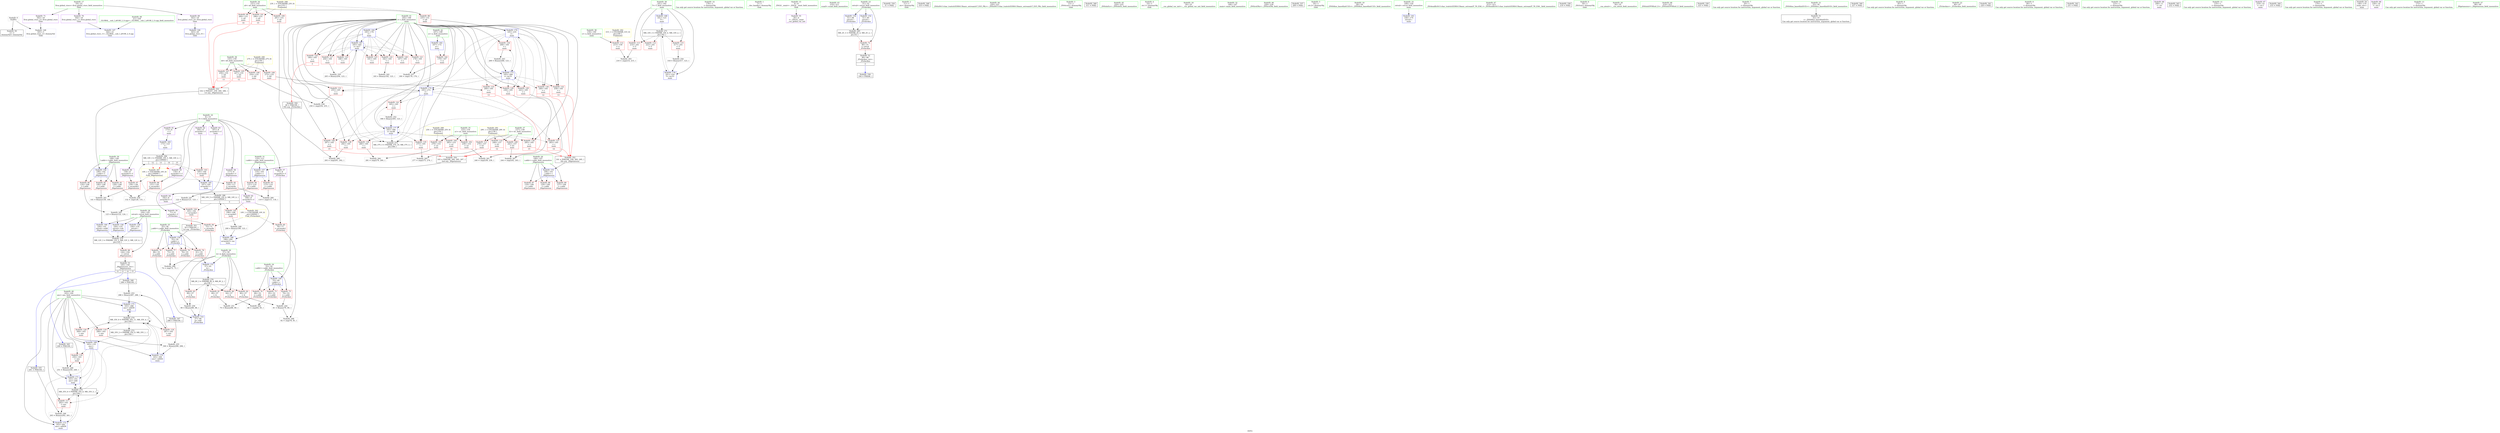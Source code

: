 digraph "SVFG" {
	label="SVFG";

	Node0x5579815101e0 [shape=record,color=grey,label="{NodeID: 0\nNullPtr}"];
	Node0x5579815101e0 -> Node0x55798151b120[style=solid];
	Node0x5579815101e0 -> Node0x557981521210[style=solid];
	Node0x55798154c750 [shape=record,color=black,label="{NodeID: 346\n286 = PHI(100, )\n}"];
	Node0x55798154c750 -> Node0x5579815283d0[style=solid];
	Node0x5579815292d0 [shape=record,color=grey,label="{NodeID: 263\n216 = cmp(214, 215, )\n}"];
	Node0x55798151a7e0 [shape=record,color=red,label="{NodeID: 97\n139\<--138\n\<--arrayidx5\n_Z6getansxxx\n}"];
	Node0x55798151a7e0 -> Node0x5579815271d0[style=solid];
	Node0x557981510410 [shape=record,color=green,label="{NodeID: 14\n176\<--1\n\<--dummyObj\nCan only get source location for instruction, argument, global var or function.}"];
	Node0x55798151a320 [shape=record,color=red,label="{NodeID: 111\n276\<--157\n\<--b1\nmain\n}"];
	Node0x55798151a320 -> Node0x5579815295d0[style=solid];
	Node0x557981518e50 [shape=record,color=green,label="{NodeID: 28\n104\<--105\nretval\<--retval_field_insensitive\n_Z6getansxxx\n}"];
	Node0x557981518e50 -> Node0x55798151cf50[style=solid];
	Node0x557981518e50 -> Node0x557981521a60[style=solid];
	Node0x557981518e50 -> Node0x557981521b30[style=solid];
	Node0x557981518e50 -> Node0x557981521c00[style=solid];
	Node0x55798153ad60 [shape=record,color=yellow,style=double,label="{NodeID: 291\n29V_1 = ENCHI(MR_29V_0)\npts\{158 \}\nFun[main]}"];
	Node0x55798153ad60 -> Node0x55798151a180[style=dashed];
	Node0x55798153ad60 -> Node0x55798151a250[style=dashed];
	Node0x55798153ad60 -> Node0x55798151a320[style=dashed];
	Node0x55798151ff30 [shape=record,color=red,label="{NodeID: 125\n191\<--165\n\<--i\nmain\n}"];
	Node0x557981519930 [shape=record,color=green,label="{NodeID: 42\n167\<--168\nn\<--n_field_insensitive\nmain\n}"];
	Node0x557981519930 -> Node0x557981520d00[style=solid];
	Node0x557981519930 -> Node0x557981521da0[style=solid];
	Node0x557981520a90 [shape=record,color=red,label="{NodeID: 139\n295\<--165\n\<--i\nmain\n|{<s0>15}}"];
	Node0x557981520a90:s0 -> Node0x55798154ce50[style=solid,color=red];
	Node0x55798151b660 [shape=record,color=purple,label="{NodeID: 56\n71\<--8\narrayidx\<--f\n_Z5checkxx\n}"];
	Node0x55798151b660 -> Node0x55798151cdb0[style=solid];
	Node0x557981521650 [shape=record,color=blue,label="{NodeID: 153\n57\<--90\nk\<--add\n_Z5checkxx\n}"];
	Node0x557981521650 -> Node0x557981536090[style=dashed];
	Node0x55798151c1f0 [shape=record,color=purple,label="{NodeID: 70\n344\<--19\nllvm.global_ctors_1\<--llvm.global_ctors\nGlob }"];
	Node0x55798151c1f0 -> Node0x557981521110[style=solid];
	Node0x557981527f50 [shape=record,color=grey,label="{NodeID: 250\n205 = Binary(204, 123, )\n}"];
	Node0x557981527f50 -> Node0x5579815221b0[style=solid];
	Node0x5579815221b0 [shape=record,color=blue,label="{NodeID: 167\n165\<--205\ni\<--inc7\nmain\n}"];
	Node0x5579815221b0 -> Node0x55798151fbf0[style=dashed];
	Node0x5579815221b0 -> Node0x55798151fcc0[style=dashed];
	Node0x5579815221b0 -> Node0x55798151fd90[style=dashed];
	Node0x5579815221b0 -> Node0x55798151fe60[style=dashed];
	Node0x5579815221b0 -> Node0x55798151ff30[style=dashed];
	Node0x5579815221b0 -> Node0x557981520000[style=dashed];
	Node0x5579815221b0 -> Node0x5579815200d0[style=dashed];
	Node0x5579815221b0 -> Node0x5579815221b0[style=dashed];
	Node0x5579815221b0 -> Node0x557981535190[style=dashed];
	Node0x55798151cdb0 [shape=record,color=red,label="{NodeID: 84\n72\<--71\n\<--arrayidx\n_Z5checkxx\n}"];
	Node0x55798151cdb0 -> Node0x55798151ec20[style=solid];
	Node0x557981510140 [shape=record,color=green,label="{NodeID: 1\n7\<--1\n__dso_handle\<--dummyObj\nGlob }"];
	Node0x55798154c890 [shape=record,color=black,label="{NodeID: 347\n298 = PHI(100, )\n}"];
	Node0x55798154c890 -> Node0x5579815286d0[style=solid];
	Node0x557981529450 [shape=record,color=grey,label="{NodeID: 264\n281 = cmp(279, 280, )\n}"];
	Node0x55798151a8b0 [shape=record,color=red,label="{NodeID: 98\n235\<--151\n\<--a0\nmain\n}"];
	Node0x55798151a8b0 -> Node0x557981522420[style=solid];
	Node0x55798150f2c0 [shape=record,color=green,label="{NodeID: 15\n4\<--6\n_ZStL8__ioinit\<--_ZStL8__ioinit_field_insensitive\nGlob }"];
	Node0x55798150f2c0 -> Node0x55798151b590[style=solid];
	Node0x55798151a3f0 [shape=record,color=red,label="{NodeID: 112\n215\<--159\n\<--o\nmain\n}"];
	Node0x55798151a3f0 -> Node0x5579815292d0[style=solid];
	Node0x557981518ee0 [shape=record,color=green,label="{NodeID: 29\n106\<--107\ni.addr\<--i.addr_field_insensitive\n_Z6getansxxx\n}"];
	Node0x557981518ee0 -> Node0x55798151d020[style=solid];
	Node0x557981518ee0 -> Node0x55798151d0f0[style=solid];
	Node0x557981518ee0 -> Node0x55798151d1c0[style=solid];
	Node0x557981518ee0 -> Node0x5579815217f0[style=solid];
	Node0x55798153ae40 [shape=record,color=yellow,style=double,label="{NodeID: 292\n31V_1 = ENCHI(MR_31V_0)\npts\{160 \}\nFun[main]}"];
	Node0x55798153ae40 -> Node0x55798151a3f0[style=dashed];
	Node0x557981520000 [shape=record,color=red,label="{NodeID: 126\n197\<--165\n\<--i\nmain\n}"];
	Node0x557981519a00 [shape=record,color=green,label="{NodeID: 43\n210\<--211\nscanf\<--scanf_field_insensitive\n}"];
	Node0x557981520b60 [shape=record,color=red,label="{NodeID: 140\n297\<--165\n\<--i\nmain\n|{<s0>15}}"];
	Node0x557981520b60:s0 -> Node0x55798154d400[style=solid,color=red];
	Node0x55798151b730 [shape=record,color=purple,label="{NodeID: 57\n77\<--8\narrayidx2\<--f\n_Z5checkxx\n}"];
	Node0x55798151b730 -> Node0x55798151ce80[style=solid];
	Node0x557981521720 [shape=record,color=blue,label="{NodeID: 154\n51\<--94\nretval\<--\n_Z5checkxx\n}"];
	Node0x557981521720 -> Node0x557981538d90[style=dashed];
	Node0x55798151c2f0 [shape=record,color=purple,label="{NodeID: 71\n345\<--19\nllvm.global_ctors_2\<--llvm.global_ctors\nGlob }"];
	Node0x55798151c2f0 -> Node0x557981521210[style=solid];
	Node0x557981236480 [shape=record,color=black,label="{NodeID: 334\n31 = PHI()\n}"];
	Node0x5579815280d0 [shape=record,color=grey,label="{NodeID: 251\n70 = Binary(68, 69, )\n}"];
	Node0x557981522280 [shape=record,color=blue,label="{NodeID: 168\n161\<--123\nT\<--\nmain\n}"];
	Node0x557981522280 -> Node0x557981534790[style=dashed];
	Node0x55798151ce80 [shape=record,color=red,label="{NodeID: 85\n78\<--77\n\<--arrayidx2\n_Z5checkxx\n}"];
	Node0x55798151ce80 -> Node0x55798151eaa0[style=solid];
	Node0x55798150eac0 [shape=record,color=green,label="{NodeID: 2\n11\<--1\n.str\<--dummyObj\nGlob }"];
	Node0x55798154c9d0 [shape=record,color=black,label="{NodeID: 348\n310 = PHI()\n}"];
	Node0x5579815295d0 [shape=record,color=grey,label="{NodeID: 265\n277 = cmp(275, 276, )\n}"];
	Node0x55798151a980 [shape=record,color=red,label="{NodeID: 99\n284\<--151\n\<--a0\nmain\n|{<s0>14}}"];
	Node0x55798151a980:s0 -> Node0x55798154d200[style=solid,color=red];
	Node0x55798150f390 [shape=record,color=green,label="{NodeID: 16\n8\<--10\nf\<--f_field_insensitive\nGlob }"];
	Node0x55798150f390 -> Node0x55798151b660[style=solid];
	Node0x55798150f390 -> Node0x55798151b730[style=solid];
	Node0x55798150f390 -> Node0x55798151b800[style=solid];
	Node0x55798150f390 -> Node0x55798151b8d0[style=solid];
	Node0x55798150f390 -> Node0x55798151b9a0[style=solid];
	Node0x55798150f390 -> Node0x55798151ba70[style=solid];
	Node0x55798150f390 -> Node0x55798151bb40[style=solid];
	Node0x55798150f390 -> Node0x55798151bc10[style=solid];
	Node0x55798150f390 -> Node0x55798151bce0[style=solid];
	Node0x55798150f390 -> Node0x55798151bdb0[style=solid];
	Node0x557981536f90 [shape=record,color=black,label="{NodeID: 279\nMR_12V_3 = PHI(MR_12V_5, MR_12V_2, MR_12V_4, )\npts\{105 \}\n}"];
	Node0x557981536f90 -> Node0x55798151cf50[style=dashed];
	Node0x55798151a4c0 [shape=record,color=red,label="{NodeID: 113\n214\<--161\n\<--T\nmain\n}"];
	Node0x55798151a4c0 -> Node0x5579815292d0[style=solid];
	Node0x557981518f70 [shape=record,color=green,label="{NodeID: 30\n108\<--109\nl.addr\<--l.addr_field_insensitive\n_Z6getansxxx\n}"];
	Node0x557981518f70 -> Node0x55798151d290[style=solid];
	Node0x557981518f70 -> Node0x55798151d360[style=solid];
	Node0x557981518f70 -> Node0x55798151d430[style=solid];
	Node0x557981518f70 -> Node0x5579815218c0[style=solid];
	Node0x5579815200d0 [shape=record,color=red,label="{NodeID: 127\n204\<--165\n\<--i\nmain\n}"];
	Node0x5579815200d0 -> Node0x557981527f50[style=solid];
	Node0x557981519b00 [shape=record,color=green,label="{NodeID: 44\n220\<--221\n_ZStlsISt11char_traitsIcEERSt13basic_ostreamIcT_ES5_PKc\<--_ZStlsISt11char_traitsIcEERSt13basic_ostreamIcT_ES5_PKc_field_insensitive\n}"];
	Node0x55798153bbc0 [shape=record,color=yellow,style=double,label="{NodeID: 307\n10V_1 = ENCHI(MR_10V_0)\npts\{100000 \}\nFun[_Z6getansxxx]}"];
	Node0x55798153bbc0 -> Node0x55798151d6a0[style=dashed];
	Node0x55798153bbc0 -> Node0x55798151a710[style=dashed];
	Node0x55798153bbc0 -> Node0x55798151a7e0[style=dashed];
	Node0x557981520c30 [shape=record,color=red,label="{NodeID: 141\n305\<--165\n\<--i\nmain\n}"];
	Node0x557981520c30 -> Node0x557981528250[style=solid];
	Node0x55798151b800 [shape=record,color=purple,label="{NodeID: 58\n117\<--8\narrayidx\<--f\n_Z6getansxxx\n}"];
	Node0x55798151b800 -> Node0x55798151d6a0[style=solid];
	Node0x5579815217f0 [shape=record,color=blue,label="{NodeID: 155\n106\<--101\ni.addr\<--i\n_Z6getansxxx\n}"];
	Node0x5579815217f0 -> Node0x55798151d020[style=dashed];
	Node0x5579815217f0 -> Node0x55798151d0f0[style=dashed];
	Node0x5579815217f0 -> Node0x55798151d1c0[style=dashed];
	Node0x55798151c3f0 [shape=record,color=red,label="{NodeID: 72\n96\<--51\n\<--retval\n_Z5checkxx\n}"];
	Node0x55798151c3f0 -> Node0x55798151b320[style=solid];
	Node0x55798154bab0 [shape=record,color=black,label="{NodeID: 335\n261 = PHI(100, )\n}"];
	Node0x55798154bab0 -> Node0x557981527950[style=solid];
	Node0x557981528250 [shape=record,color=grey,label="{NodeID: 252\n306 = Binary(305, 123, )\n}"];
	Node0x557981528250 -> Node0x5579815229d0[style=solid];
	Node0x557981522350 [shape=record,color=blue,label="{NodeID: 169\n163\<--135\nans\<--\nmain\n}"];
	Node0x557981522350 -> Node0x55798151f820[style=dashed];
	Node0x557981522350 -> Node0x55798151f8b0[style=dashed];
	Node0x557981522350 -> Node0x5579815224f0[style=dashed];
	Node0x557981522350 -> Node0x5579815225c0[style=dashed];
	Node0x557981522350 -> Node0x557981534290[style=dashed];
	Node0x557981522350 -> Node0x557981535690[style=dashed];
	Node0x55798151cf50 [shape=record,color=red,label="{NodeID: 86\n144\<--104\n\<--retval\n_Z6getansxxx\n}"];
	Node0x55798151cf50 -> Node0x55798151b3f0[style=solid];
	Node0x55798150ec40 [shape=record,color=green,label="{NodeID: 3\n13\<--1\n_ZSt4cout\<--dummyObj\nGlob }"];
	Node0x55798154caa0 [shape=record,color=black,label="{NodeID: 349\n311 = PHI()\n}"];
	Node0x55798151e7a0 [shape=record,color=grey,label="{NodeID: 266\n293 = cmp(291, 292, )\n}"];
	Node0x55798151aa50 [shape=record,color=red,label="{NodeID: 100\n291\<--151\n\<--a0\nmain\n}"];
	Node0x55798151aa50 -> Node0x55798151e7a0[style=solid];
	Node0x55798150f460 [shape=record,color=green,label="{NodeID: 17\n19\<--23\nllvm.global_ctors\<--llvm.global_ctors_field_insensitive\nGlob }"];
	Node0x55798150f460 -> Node0x55798151c0f0[style=solid];
	Node0x55798150f460 -> Node0x55798151c1f0[style=solid];
	Node0x55798150f460 -> Node0x55798151c2f0[style=solid];
	Node0x55798151a590 [shape=record,color=red,label="{NodeID: 114\n222\<--161\n\<--T\nmain\n}"];
	Node0x557981519040 [shape=record,color=green,label="{NodeID: 31\n110\<--111\nr.addr\<--r.addr_field_insensitive\n_Z6getansxxx\n}"];
	Node0x557981519040 -> Node0x55798151d500[style=solid];
	Node0x557981519040 -> Node0x55798151d5d0[style=solid];
	Node0x557981519040 -> Node0x557981521990[style=solid];
	Node0x5579815201a0 [shape=record,color=red,label="{NodeID: 128\n238\<--165\n\<--i\nmain\n}"];
	Node0x5579815201a0 -> Node0x557981528fd0[style=solid];
	Node0x557981519c00 [shape=record,color=green,label="{NodeID: 45\n224\<--225\n_ZNSolsEx\<--_ZNSolsEx_field_insensitive\n}"];
	Node0x557981520d00 [shape=record,color=red,label="{NodeID: 142\n179\<--167\n\<--n\nmain\n}"];
	Node0x557981520d00 -> Node0x5579815289d0[style=solid];
	Node0x55798151b8d0 [shape=record,color=purple,label="{NodeID: 59\n130\<--8\narrayidx1\<--f\n_Z6getansxxx\n}"];
	Node0x55798151b8d0 -> Node0x55798151a710[style=solid];
	Node0x5579815218c0 [shape=record,color=blue,label="{NodeID: 156\n108\<--102\nl.addr\<--l\n_Z6getansxxx\n}"];
	Node0x5579815218c0 -> Node0x55798151d290[style=dashed];
	Node0x5579815218c0 -> Node0x55798151d360[style=dashed];
	Node0x5579815218c0 -> Node0x55798151d430[style=dashed];
	Node0x55798151c4c0 [shape=record,color=red,label="{NodeID: 73\n65\<--53\n\<--i.addr\n_Z5checkxx\n}"];
	Node0x55798151c4c0 -> Node0x557981529150[style=solid];
	Node0x55798154bca0 [shape=record,color=black,label="{NodeID: 336\n194 = PHI(48, )\n}"];
	Node0x5579815283d0 [shape=record,color=grey,label="{NodeID: 253\n288 = Binary(287, 286, )\n}"];
	Node0x5579815283d0 -> Node0x557981522830[style=solid];
	Node0x557981522420 [shape=record,color=blue,label="{NodeID: 170\n165\<--235\ni\<--\nmain\n}"];
	Node0x557981522420 -> Node0x5579815201a0[style=dashed];
	Node0x557981522420 -> Node0x557981520270[style=dashed];
	Node0x557981522420 -> Node0x557981520340[style=dashed];
	Node0x557981522420 -> Node0x557981520410[style=dashed];
	Node0x557981522420 -> Node0x5579815204e0[style=dashed];
	Node0x557981522420 -> Node0x5579815205b0[style=dashed];
	Node0x557981522420 -> Node0x557981520680[style=dashed];
	Node0x557981522420 -> Node0x557981522690[style=dashed];
	Node0x557981522420 -> Node0x557981522760[style=dashed];
	Node0x55798151d020 [shape=record,color=red,label="{NodeID: 87\n116\<--106\n\<--i.addr\n_Z6getansxxx\n}"];
	Node0x5579814fdd80 [shape=record,color=green,label="{NodeID: 4\n14\<--1\n.str.1\<--dummyObj\nGlob }"];
	Node0x55798154cb70 [shape=record,color=black,label="{NodeID: 350\n49 = PHI(190, )\n0th arg _Z5checkxx }"];
	Node0x55798154cb70 -> Node0x557981521310[style=solid];
	Node0x55798151e920 [shape=record,color=grey,label="{NodeID: 267\n244 = cmp(242, 243, )\n}"];
	Node0x55798151ab20 [shape=record,color=red,label="{NodeID: 101\n296\<--151\n\<--a0\nmain\n|{<s0>15}}"];
	Node0x55798151ab20:s0 -> Node0x55798154d200[style=solid,color=red];
	Node0x55798150f530 [shape=record,color=green,label="{NodeID: 18\n24\<--25\n__cxx_global_var_init\<--__cxx_global_var_init_field_insensitive\n}"];
	Node0x55798151f790 [shape=record,color=red,label="{NodeID: 115\n317\<--161\n\<--T\nmain\n}"];
	Node0x55798151f790 -> Node0x557981528550[style=solid];
	Node0x557981519110 [shape=record,color=green,label="{NodeID: 32\n146\<--147\nmain\<--main_field_insensitive\n}"];
	Node0x557981520270 [shape=record,color=red,label="{NodeID: 129\n243\<--165\n\<--i\nmain\n}"];
	Node0x557981520270 -> Node0x55798151e920[style=solid];
	Node0x557981519d00 [shape=record,color=green,label="{NodeID: 46\n229\<--230\n_ZNSirsERx\<--_ZNSirsERx_field_insensitive\n}"];
	Node0x557981520dd0 [shape=record,color=red,label="{NodeID: 143\n185\<--184\n\<--arrayidx\nmain\n}"];
	Node0x557981520dd0 -> Node0x557981522010[style=solid];
	Node0x55798151b9a0 [shape=record,color=purple,label="{NodeID: 60\n138\<--8\narrayidx5\<--f\n_Z6getansxxx\n}"];
	Node0x55798151b9a0 -> Node0x55798151a7e0[style=solid];
	Node0x557981521990 [shape=record,color=blue,label="{NodeID: 157\n110\<--103\nr.addr\<--r\n_Z6getansxxx\n}"];
	Node0x557981521990 -> Node0x55798151d500[style=dashed];
	Node0x557981521990 -> Node0x55798151d5d0[style=dashed];
	Node0x55798151c590 [shape=record,color=red,label="{NodeID: 74\n68\<--53\n\<--i.addr\n_Z5checkxx\n}"];
	Node0x55798151c590 -> Node0x5579815280d0[style=solid];
	Node0x55798154bd70 [shape=record,color=black,label="{NodeID: 337\n209 = PHI()\n}"];
	Node0x557981528550 [shape=record,color=grey,label="{NodeID: 254\n318 = Binary(317, 123, )\n}"];
	Node0x557981528550 -> Node0x557981522aa0[style=solid];
	Node0x5579815224f0 [shape=record,color=blue,label="{NodeID: 171\n163\<--251\nans\<--add\nmain\n}"];
	Node0x5579815224f0 -> Node0x557981534290[style=dashed];
	Node0x55798151d0f0 [shape=record,color=red,label="{NodeID: 88\n129\<--106\n\<--i.addr\n_Z6getansxxx\n}"];
	Node0x5579814fde10 [shape=record,color=green,label="{NodeID: 5\n16\<--1\n.str.2\<--dummyObj\nGlob }"];
	Node0x55798154cd10 [shape=record,color=black,label="{NodeID: 351\n50 = PHI(193, )\n1st arg _Z5checkxx }"];
	Node0x55798154cd10 -> Node0x5579815213e0[style=solid];
	Node0x55798151eaa0 [shape=record,color=grey,label="{NodeID: 268\n82 = cmp(78, 81, )\n}"];
	Node0x55798151abf0 [shape=record,color=red,label="{NodeID: 102\n239\<--153\n\<--a1\nmain\n}"];
	Node0x55798151abf0 -> Node0x557981528fd0[style=solid];
	Node0x55798150f600 [shape=record,color=green,label="{NodeID: 19\n28\<--29\n_ZNSt8ios_base4InitC1Ev\<--_ZNSt8ios_base4InitC1Ev_field_insensitive\n}"];
	Node0x55798151f820 [shape=record,color=red,label="{NodeID: 116\n250\<--163\n\<--ans\nmain\n}"];
	Node0x55798151f820 -> Node0x557981527dd0[style=solid];
	Node0x5579815191e0 [shape=record,color=green,label="{NodeID: 33\n149\<--150\nretval\<--retval_field_insensitive\nmain\n}"];
	Node0x5579815191e0 -> Node0x557981521cd0[style=solid];
	Node0x557981520340 [shape=record,color=red,label="{NodeID: 130\n246\<--165\n\<--i\nmain\n|{<s0>12}}"];
	Node0x557981520340:s0 -> Node0x55798154ce50[style=solid,color=red];
	Node0x557981519e00 [shape=record,color=green,label="{NodeID: 47\n312\<--313\n_ZSt4endlIcSt11char_traitsIcEERSt13basic_ostreamIT_T0_ES6_\<--_ZSt4endlIcSt11char_traitsIcEERSt13basic_ostreamIT_T0_ES6__field_insensitive\n}"];
	Node0x557981520ea0 [shape=record,color=red,label="{NodeID: 144\n193\<--192\n\<--arrayidx3\nmain\n|{<s0>3}}"];
	Node0x557981520ea0:s0 -> Node0x55798154cd10[style=solid,color=red];
	Node0x55798151ba70 [shape=record,color=purple,label="{NodeID: 61\n173\<--8\n\<--f\nmain\n}"];
	Node0x55798151ba70 -> Node0x557981521e70[style=solid];
	Node0x5579815271d0 [shape=record,color=grey,label="{NodeID: 241\n141 = Binary(139, 140, )\n}"];
	Node0x5579815271d0 -> Node0x557981521c00[style=solid];
	Node0x557981521a60 [shape=record,color=blue,label="{NodeID: 158\n104\<--125\nretval\<--sub\n_Z6getansxxx\n}"];
	Node0x557981521a60 -> Node0x557981536f90[style=dashed];
	Node0x55798151c660 [shape=record,color=red,label="{NodeID: 75\n79\<--53\n\<--i.addr\n_Z5checkxx\n}"];
	Node0x55798151c660 -> Node0x557981527650[style=solid];
	Node0x55798154be40 [shape=record,color=black,label="{NodeID: 338\n219 = PHI()\n}"];
	Node0x5579815286d0 [shape=record,color=grey,label="{NodeID: 255\n300 = Binary(299, 298, )\n}"];
	Node0x5579815286d0 -> Node0x557981522900[style=solid];
	Node0x5579815225c0 [shape=record,color=blue,label="{NodeID: 172\n163\<--263\nans\<--add28\nmain\n}"];
	Node0x5579815225c0 -> Node0x557981534290[style=dashed];
	Node0x55798151d1c0 [shape=record,color=red,label="{NodeID: 89\n137\<--106\n\<--i.addr\n_Z6getansxxx\n}"];
	Node0x5579814fa950 [shape=record,color=green,label="{NodeID: 6\n18\<--1\n_ZSt3cin\<--dummyObj\nGlob }"];
	Node0x55798154ce50 [shape=record,color=black,label="{NodeID: 352\n101 = PHI(246, 258, 283, 295, )\n0th arg _Z6getansxxx }"];
	Node0x55798154ce50 -> Node0x5579815217f0[style=solid];
	Node0x55798151ec20 [shape=record,color=grey,label="{NodeID: 269\n74 = cmp(72, 73, )\n}"];
	Node0x55798151acc0 [shape=record,color=red,label="{NodeID: 103\n279\<--153\n\<--a1\nmain\n}"];
	Node0x55798151acc0 -> Node0x557981529450[style=solid];
	Node0x55798150f6d0 [shape=record,color=green,label="{NodeID: 20\n34\<--35\n__cxa_atexit\<--__cxa_atexit_field_insensitive\n}"];
	Node0x55798151f8b0 [shape=record,color=red,label="{NodeID: 117\n262\<--163\n\<--ans\nmain\n}"];
	Node0x55798151f8b0 -> Node0x557981527950[style=solid];
	Node0x5579815192b0 [shape=record,color=green,label="{NodeID: 34\n151\<--152\na0\<--a0_field_insensitive\nmain\n}"];
	Node0x5579815192b0 -> Node0x55798151a8b0[style=solid];
	Node0x5579815192b0 -> Node0x55798151a980[style=solid];
	Node0x5579815192b0 -> Node0x55798151aa50[style=solid];
	Node0x5579815192b0 -> Node0x55798151ab20[style=solid];
	Node0x557981520410 [shape=record,color=red,label="{NodeID: 131\n255\<--165\n\<--i\nmain\n}"];
	Node0x557981520410 -> Node0x557981528cd0[style=solid];
	Node0x55798151af20 [shape=record,color=green,label="{NodeID: 48\n314\<--315\n_ZNSolsEPFRSoS_E\<--_ZNSolsEPFRSoS_E_field_insensitive\n}"];
	Node0x557981520f70 [shape=record,color=red,label="{NodeID: 145\n199\<--198\n\<--arrayidx5\nmain\n}"];
	Node0x557981520f70 -> Node0x557981527c50[style=solid];
	Node0x55798151bb40 [shape=record,color=purple,label="{NodeID: 62\n184\<--8\narrayidx\<--f\nmain\n}"];
	Node0x55798151bb40 -> Node0x557981520dd0[style=solid];
	Node0x557981527350 [shape=record,color=grey,label="{NodeID: 242\n183 = Binary(182, 123, )\n}"];
	Node0x557981521b30 [shape=record,color=blue,label="{NodeID: 159\n104\<--135\nretval\<--\n_Z6getansxxx\n}"];
	Node0x557981521b30 -> Node0x557981536f90[style=dashed];
	Node0x55798151c730 [shape=record,color=red,label="{NodeID: 76\n61\<--55\n\<--j.addr\n_Z5checkxx\n}"];
	Node0x55798151c730 -> Node0x5579815214b0[style=solid];
	Node0x55798154bf10 [shape=record,color=black,label="{NodeID: 339\n223 = PHI()\n}"];
	Node0x557981528850 [shape=record,color=grey,label="{NodeID: 256\n90 = Binary(89, 88, )\n}"];
	Node0x557981528850 -> Node0x557981521650[style=solid];
	Node0x557981522690 [shape=record,color=blue,label="{NodeID: 173\n165\<--269\ni\<--inc31\nmain\n}"];
	Node0x557981522690 -> Node0x5579815201a0[style=dashed];
	Node0x557981522690 -> Node0x557981520270[style=dashed];
	Node0x557981522690 -> Node0x557981520340[style=dashed];
	Node0x557981522690 -> Node0x557981520410[style=dashed];
	Node0x557981522690 -> Node0x5579815204e0[style=dashed];
	Node0x557981522690 -> Node0x5579815205b0[style=dashed];
	Node0x557981522690 -> Node0x557981520680[style=dashed];
	Node0x557981522690 -> Node0x557981522690[style=dashed];
	Node0x557981522690 -> Node0x557981522760[style=dashed];
	Node0x55798151d290 [shape=record,color=red,label="{NodeID: 90\n124\<--108\n\<--l.addr\n_Z6getansxxx\n}"];
	Node0x55798151d290 -> Node0x5579815277d0[style=solid];
	Node0x5579814fa9e0 [shape=record,color=green,label="{NodeID: 7\n20\<--1\n\<--dummyObj\nCan only get source location for instruction, argument, global var or function.}"];
	Node0x55798154d200 [shape=record,color=black,label="{NodeID: 353\n102 = PHI(247, 259, 284, 296, )\n1st arg _Z6getansxxx }"];
	Node0x55798154d200 -> Node0x5579815218c0[style=solid];
	Node0x557981534290 [shape=record,color=black,label="{NodeID: 270\nMR_35V_6 = PHI(MR_35V_8, MR_35V_5, )\npts\{164 \}\n}"];
	Node0x557981534290 -> Node0x55798151f820[style=dashed];
	Node0x557981534290 -> Node0x55798151f8b0[style=dashed];
	Node0x557981534290 -> Node0x5579815224f0[style=dashed];
	Node0x557981534290 -> Node0x5579815225c0[style=dashed];
	Node0x557981534290 -> Node0x557981534290[style=dashed];
	Node0x557981534290 -> Node0x557981535690[style=dashed];
	Node0x55798151ad90 [shape=record,color=red,label="{NodeID: 104\n285\<--153\n\<--a1\nmain\n|{<s0>14}}"];
	Node0x55798151ad90:s0 -> Node0x55798154d400[style=solid,color=red];
	Node0x55798150f7a0 [shape=record,color=green,label="{NodeID: 21\n33\<--39\n_ZNSt8ios_base4InitD1Ev\<--_ZNSt8ios_base4InitD1Ev_field_insensitive\n}"];
	Node0x55798150f7a0 -> Node0x55798151b220[style=solid];
	Node0x557981538890 [shape=record,color=black,label="{NodeID: 284\nMR_10V_3 = PHI(MR_10V_5, MR_10V_2, )\npts\{100000 \}\n|{|<s2>12|<s3>13|<s4>14|<s5>15}}"];
	Node0x557981538890 -> Node0x557981520dd0[style=dashed];
	Node0x557981538890 -> Node0x557981522010[style=dashed];
	Node0x557981538890:s2 -> Node0x55798153bbc0[style=dashed,color=red];
	Node0x557981538890:s3 -> Node0x55798153bbc0[style=dashed,color=red];
	Node0x557981538890:s4 -> Node0x55798153bbc0[style=dashed,color=red];
	Node0x557981538890:s5 -> Node0x55798153bbc0[style=dashed,color=red];
	Node0x55798151f980 [shape=record,color=red,label="{NodeID: 118\n287\<--163\n\<--ans\nmain\n}"];
	Node0x55798151f980 -> Node0x5579815283d0[style=solid];
	Node0x557981519380 [shape=record,color=green,label="{NodeID: 35\n153\<--154\na1\<--a1_field_insensitive\nmain\n}"];
	Node0x557981519380 -> Node0x55798151abf0[style=solid];
	Node0x557981519380 -> Node0x55798151acc0[style=solid];
	Node0x557981519380 -> Node0x55798151ad90[style=solid];
	Node0x5579815204e0 [shape=record,color=red,label="{NodeID: 132\n258\<--165\n\<--i\nmain\n|{<s0>13}}"];
	Node0x5579815204e0:s0 -> Node0x55798154ce50[style=solid,color=red];
	Node0x55798151b020 [shape=record,color=green,label="{NodeID: 49\n21\<--339\n_GLOBAL__sub_I_a9108_2_0.cpp\<--_GLOBAL__sub_I_a9108_2_0.cpp_field_insensitive\n}"];
	Node0x55798151b020 -> Node0x557981521110[style=solid];
	Node0x557981521040 [shape=record,color=blue,label="{NodeID: 146\n343\<--20\nllvm.global_ctors_0\<--\nGlob }"];
	Node0x55798151bc10 [shape=record,color=purple,label="{NodeID: 63\n187\<--8\narrayidx1\<--f\nmain\n}"];
	Node0x55798151bc10 -> Node0x557981522010[style=solid];
	Node0x5579815274d0 [shape=record,color=grey,label="{NodeID: 243\n269 = Binary(268, 123, )\n}"];
	Node0x5579815274d0 -> Node0x557981522690[style=solid];
	Node0x557981521c00 [shape=record,color=blue,label="{NodeID: 160\n104\<--141\nretval\<--sub6\n_Z6getansxxx\n}"];
	Node0x557981521c00 -> Node0x557981536f90[style=dashed];
	Node0x55798151c800 [shape=record,color=red,label="{NodeID: 77\n73\<--55\n\<--j.addr\n_Z5checkxx\n}"];
	Node0x55798151c800 -> Node0x55798151ec20[style=solid];
	Node0x55798154c010 [shape=record,color=black,label="{NodeID: 340\n227 = PHI()\n}"];
	Node0x5579815289d0 [shape=record,color=grey,label="{NodeID: 257\n180 = cmp(178, 179, )\n}"];
	Node0x557981522760 [shape=record,color=blue,label="{NodeID: 174\n165\<--272\ni\<--\nmain\n}"];
	Node0x557981522760 -> Node0x557981520750[style=dashed];
	Node0x557981522760 -> Node0x557981520820[style=dashed];
	Node0x557981522760 -> Node0x5579815208f0[style=dashed];
	Node0x557981522760 -> Node0x5579815209c0[style=dashed];
	Node0x557981522760 -> Node0x557981520a90[style=dashed];
	Node0x557981522760 -> Node0x557981520b60[style=dashed];
	Node0x557981522760 -> Node0x557981520c30[style=dashed];
	Node0x557981522760 -> Node0x5579815229d0[style=dashed];
	Node0x557981522760 -> Node0x557981535190[style=dashed];
	Node0x55798151d360 [shape=record,color=red,label="{NodeID: 91\n128\<--108\n\<--l.addr\n_Z6getansxxx\n}"];
	Node0x55798151d360 -> Node0x557981528b50[style=solid];
	Node0x55798150fd40 [shape=record,color=green,label="{NodeID: 8\n85\<--1\n\<--dummyObj\nCan only get source location for instruction, argument, global var or function.}"];
	Node0x55798154d400 [shape=record,color=black,label="{NodeID: 354\n103 = PHI(248, 260, 285, 297, )\n2nd arg _Z6getansxxx }"];
	Node0x55798154d400 -> Node0x557981521990[style=solid];
	Node0x557981534790 [shape=record,color=black,label="{NodeID: 271\nMR_33V_3 = PHI(MR_33V_4, MR_33V_2, )\npts\{162 \}\n}"];
	Node0x557981534790 -> Node0x55798151a4c0[style=dashed];
	Node0x557981534790 -> Node0x55798151a590[style=dashed];
	Node0x557981534790 -> Node0x55798151f790[style=dashed];
	Node0x557981534790 -> Node0x557981522aa0[style=dashed];
	Node0x55798151ae60 [shape=record,color=red,label="{NodeID: 105\n247\<--155\n\<--b0\nmain\n|{<s0>12}}"];
	Node0x55798151ae60:s0 -> Node0x55798154d200[style=solid,color=red];
	Node0x557981518af0 [shape=record,color=green,label="{NodeID: 22\n46\<--47\n_Z5checkxx\<--_Z5checkxx_field_insensitive\n}"];
	Node0x557981538d90 [shape=record,color=black,label="{NodeID: 285\nMR_2V_3 = PHI(MR_2V_4, MR_2V_2, )\npts\{52 \}\n}"];
	Node0x557981538d90 -> Node0x55798151c3f0[style=dashed];
	Node0x55798151fa50 [shape=record,color=red,label="{NodeID: 119\n299\<--163\n\<--ans\nmain\n}"];
	Node0x55798151fa50 -> Node0x5579815286d0[style=solid];
	Node0x557981519450 [shape=record,color=green,label="{NodeID: 36\n155\<--156\nb0\<--b0_field_insensitive\nmain\n}"];
	Node0x557981519450 -> Node0x55798151ae60[style=solid];
	Node0x557981519450 -> Node0x557981519f10[style=solid];
	Node0x557981519450 -> Node0x557981519fe0[style=solid];
	Node0x557981519450 -> Node0x55798151a0b0[style=solid];
	Node0x5579815205b0 [shape=record,color=red,label="{NodeID: 133\n260\<--165\n\<--i\nmain\n|{<s0>13}}"];
	Node0x5579815205b0:s0 -> Node0x55798154d400[style=solid,color=red];
	Node0x55798151b120 [shape=record,color=black,label="{NodeID: 50\n2\<--3\ndummyVal\<--dummyVal\n}"];
	Node0x557981521110 [shape=record,color=blue,label="{NodeID: 147\n344\<--21\nllvm.global_ctors_1\<--_GLOBAL__sub_I_a9108_2_0.cpp\nGlob }"];
	Node0x55798151bce0 [shape=record,color=purple,label="{NodeID: 64\n192\<--8\narrayidx3\<--f\nmain\n}"];
	Node0x55798151bce0 -> Node0x557981520ea0[style=solid];
	Node0x557981527650 [shape=record,color=grey,label="{NodeID: 244\n81 = Binary(79, 80, )\n}"];
	Node0x557981527650 -> Node0x55798151eaa0[style=solid];
	Node0x557981521cd0 [shape=record,color=blue,label="{NodeID: 161\n149\<--170\nretval\<--\nmain\n}"];
	Node0x55798151c8d0 [shape=record,color=red,label="{NodeID: 78\n76\<--55\n\<--j.addr\n_Z5checkxx\n}"];
	Node0x55798154c0e0 [shape=record,color=black,label="{NodeID: 341\n228 = PHI()\n}"];
	Node0x557981528b50 [shape=record,color=grey,label="{NodeID: 258\n132 = cmp(128, 131, )\n}"];
	Node0x557981522830 [shape=record,color=blue,label="{NodeID: 175\n163\<--288\nans\<--add39\nmain\n}"];
	Node0x557981522830 -> Node0x557981535690[style=dashed];
	Node0x55798151d430 [shape=record,color=red,label="{NodeID: 92\n140\<--108\n\<--l.addr\n_Z6getansxxx\n}"];
	Node0x55798151d430 -> Node0x5579815271d0[style=solid];
	Node0x55798150fdd0 [shape=record,color=green,label="{NodeID: 9\n94\<--1\n\<--dummyObj\nCan only get source location for instruction, argument, global var or function.}"];
	Node0x557981534c90 [shape=record,color=black,label="{NodeID: 272\nMR_35V_2 = PHI(MR_35V_9, MR_35V_1, )\npts\{164 \}\n}"];
	Node0x557981534c90 -> Node0x557981522350[style=dashed];
	Node0x557981519f10 [shape=record,color=red,label="{NodeID: 106\n254\<--155\n\<--b0\nmain\n}"];
	Node0x557981519f10 -> Node0x557981528cd0[style=solid];
	Node0x557981518b80 [shape=record,color=green,label="{NodeID: 23\n51\<--52\nretval\<--retval_field_insensitive\n_Z5checkxx\n}"];
	Node0x557981518b80 -> Node0x55798151c3f0[style=solid];
	Node0x557981518b80 -> Node0x557981521580[style=solid];
	Node0x557981518b80 -> Node0x557981521720[style=solid];
	Node0x557981539290 [shape=record,color=black,label="{NodeID: 286\nMR_10V_5 = PHI(MR_10V_6, MR_10V_4, )\npts\{100000 \}\n|{|<s4>3}}"];
	Node0x557981539290 -> Node0x557981520ea0[style=dashed];
	Node0x557981539290 -> Node0x557981520f70[style=dashed];
	Node0x557981539290 -> Node0x5579815220e0[style=dashed];
	Node0x557981539290 -> Node0x557981538890[style=dashed];
	Node0x557981539290:s4 -> Node0x55798153b730[style=dashed,color=red];
	Node0x55798151fb20 [shape=record,color=red,label="{NodeID: 120\n309\<--163\n\<--ans\nmain\n}"];
	Node0x557981519520 [shape=record,color=green,label="{NodeID: 37\n157\<--158\nb1\<--b1_field_insensitive\nmain\n}"];
	Node0x557981519520 -> Node0x55798151a180[style=solid];
	Node0x557981519520 -> Node0x55798151a250[style=solid];
	Node0x557981519520 -> Node0x55798151a320[style=solid];
	Node0x557981520680 [shape=record,color=red,label="{NodeID: 134\n268\<--165\n\<--i\nmain\n}"];
	Node0x557981520680 -> Node0x5579815274d0[style=solid];
	Node0x55798151b220 [shape=record,color=black,label="{NodeID: 51\n32\<--33\n\<--_ZNSt8ios_base4InitD1Ev\nCan only get source location for instruction, argument, global var or function.}"];
	Node0x557981521210 [shape=record,color=blue, style = dotted,label="{NodeID: 148\n345\<--3\nllvm.global_ctors_2\<--dummyVal\nGlob }"];
	Node0x55798151bdb0 [shape=record,color=purple,label="{NodeID: 65\n198\<--8\narrayidx5\<--f\nmain\n}"];
	Node0x55798151bdb0 -> Node0x557981520f70[style=solid];
	Node0x55798151bdb0 -> Node0x5579815220e0[style=solid];
	Node0x5579815277d0 [shape=record,color=grey,label="{NodeID: 245\n125 = Binary(122, 124, )\n}"];
	Node0x5579815277d0 -> Node0x557981521a60[style=solid];
	Node0x557981521da0 [shape=record,color=blue,label="{NodeID: 162\n167\<--172\nn\<--\nmain\n}"];
	Node0x557981521da0 -> Node0x557981520d00[style=dashed];
	Node0x55798151c9a0 [shape=record,color=red,label="{NodeID: 79\n88\<--55\n\<--j.addr\n_Z5checkxx\n}"];
	Node0x55798151c9a0 -> Node0x557981528850[style=solid];
	Node0x55798154c210 [shape=record,color=black,label="{NodeID: 342\n231 = PHI()\n}"];
	Node0x557981528cd0 [shape=record,color=grey,label="{NodeID: 259\n256 = cmp(254, 255, )\n}"];
	Node0x557981522900 [shape=record,color=blue,label="{NodeID: 176\n163\<--300\nans\<--add44\nmain\n}"];
	Node0x557981522900 -> Node0x557981535690[style=dashed];
	Node0x55798151d500 [shape=record,color=red,label="{NodeID: 93\n115\<--110\n\<--r.addr\n_Z6getansxxx\n}"];
	Node0x55798151d500 -> Node0x557981528e50[style=solid];
	Node0x55798150ff00 [shape=record,color=green,label="{NodeID: 10\n123\<--1\n\<--dummyObj\nCan only get source location for instruction, argument, global var or function.}"];
	Node0x557981535190 [shape=record,color=black,label="{NodeID: 273\nMR_37V_5 = PHI(MR_37V_10, MR_37V_3, )\npts\{166 \}\n}"];
	Node0x557981535190 -> Node0x557981522420[style=dashed];
	Node0x557981519fe0 [shape=record,color=red,label="{NodeID: 107\n259\<--155\n\<--b0\nmain\n|{<s0>13}}"];
	Node0x557981519fe0:s0 -> Node0x55798154d200[style=solid,color=red];
	Node0x557981518c10 [shape=record,color=green,label="{NodeID: 24\n53\<--54\ni.addr\<--i.addr_field_insensitive\n_Z5checkxx\n}"];
	Node0x557981518c10 -> Node0x55798151c4c0[style=solid];
	Node0x557981518c10 -> Node0x55798151c590[style=solid];
	Node0x557981518c10 -> Node0x55798151c660[style=solid];
	Node0x557981518c10 -> Node0x557981521310[style=solid];
	Node0x55798151fbf0 [shape=record,color=red,label="{NodeID: 121\n178\<--165\n\<--i\nmain\n}"];
	Node0x55798151fbf0 -> Node0x5579815289d0[style=solid];
	Node0x5579815195f0 [shape=record,color=green,label="{NodeID: 38\n159\<--160\no\<--o_field_insensitive\nmain\n}"];
	Node0x5579815195f0 -> Node0x55798151a3f0[style=solid];
	Node0x557981520750 [shape=record,color=red,label="{NodeID: 135\n275\<--165\n\<--i\nmain\n}"];
	Node0x557981520750 -> Node0x5579815295d0[style=solid];
	Node0x55798151b320 [shape=record,color=black,label="{NodeID: 52\n48\<--96\n_Z5checkxx_ret\<--\n_Z5checkxx\n|{<s0>3}}"];
	Node0x55798151b320:s0 -> Node0x55798154bca0[style=solid,color=blue];
	Node0x557981521310 [shape=record,color=blue,label="{NodeID: 149\n53\<--49\ni.addr\<--i\n_Z5checkxx\n}"];
	Node0x557981521310 -> Node0x55798151c4c0[style=dashed];
	Node0x557981521310 -> Node0x55798151c590[style=dashed];
	Node0x557981521310 -> Node0x55798151c660[style=dashed];
	Node0x55798151be80 [shape=record,color=purple,label="{NodeID: 66\n208\<--11\n\<--.str\nmain\n}"];
	Node0x557981527950 [shape=record,color=grey,label="{NodeID: 246\n263 = Binary(262, 261, )\n}"];
	Node0x557981527950 -> Node0x5579815225c0[style=solid];
	Node0x557981521e70 [shape=record,color=blue,label="{NodeID: 163\n173\<--123\n\<--\nmain\n}"];
	Node0x557981521e70 -> Node0x557981538890[style=dashed];
	Node0x55798151ca70 [shape=record,color=red,label="{NodeID: 80\n64\<--57\n\<--k\n_Z5checkxx\n}"];
	Node0x55798151ca70 -> Node0x557981529150[style=solid];
	Node0x55798154c310 [shape=record,color=black,label="{NodeID: 343\n232 = PHI()\n}"];
	Node0x557981528e50 [shape=record,color=grey,label="{NodeID: 260\n119 = cmp(115, 118, )\n}"];
	Node0x5579815229d0 [shape=record,color=blue,label="{NodeID: 177\n165\<--306\ni\<--inc48\nmain\n}"];
	Node0x5579815229d0 -> Node0x557981520750[style=dashed];
	Node0x5579815229d0 -> Node0x557981520820[style=dashed];
	Node0x5579815229d0 -> Node0x5579815208f0[style=dashed];
	Node0x5579815229d0 -> Node0x5579815209c0[style=dashed];
	Node0x5579815229d0 -> Node0x557981520a90[style=dashed];
	Node0x5579815229d0 -> Node0x557981520b60[style=dashed];
	Node0x5579815229d0 -> Node0x557981520c30[style=dashed];
	Node0x5579815229d0 -> Node0x5579815229d0[style=dashed];
	Node0x5579815229d0 -> Node0x557981535190[style=dashed];
	Node0x55798151d5d0 [shape=record,color=red,label="{NodeID: 94\n121\<--110\n\<--r.addr\n_Z6getansxxx\n}"];
	Node0x55798151d5d0 -> Node0x557981527ad0[style=solid];
	Node0x55798150ff90 [shape=record,color=green,label="{NodeID: 11\n135\<--1\n\<--dummyObj\nCan only get source location for instruction, argument, global var or function.}"];
	Node0x557981535690 [shape=record,color=black,label="{NodeID: 274\nMR_35V_9 = PHI(MR_35V_11, MR_35V_4, )\npts\{164 \}\n}"];
	Node0x557981535690 -> Node0x55798151f980[style=dashed];
	Node0x557981535690 -> Node0x55798151fa50[style=dashed];
	Node0x557981535690 -> Node0x55798151fb20[style=dashed];
	Node0x557981535690 -> Node0x557981522830[style=dashed];
	Node0x557981535690 -> Node0x557981522900[style=dashed];
	Node0x557981535690 -> Node0x557981534c90[style=dashed];
	Node0x557981535690 -> Node0x557981535690[style=dashed];
	Node0x55798151a0b0 [shape=record,color=red,label="{NodeID: 108\n272\<--155\n\<--b0\nmain\n}"];
	Node0x55798151a0b0 -> Node0x557981522760[style=solid];
	Node0x557981518ca0 [shape=record,color=green,label="{NodeID: 25\n55\<--56\nj.addr\<--j.addr_field_insensitive\n_Z5checkxx\n}"];
	Node0x557981518ca0 -> Node0x55798151c730[style=solid];
	Node0x557981518ca0 -> Node0x55798151c800[style=solid];
	Node0x557981518ca0 -> Node0x55798151c8d0[style=solid];
	Node0x557981518ca0 -> Node0x55798151c9a0[style=solid];
	Node0x557981518ca0 -> Node0x5579815213e0[style=solid];
	Node0x55798153aac0 [shape=record,color=yellow,style=double,label="{NodeID: 288\n23V_1 = ENCHI(MR_23V_0)\npts\{152 \}\nFun[main]}"];
	Node0x55798153aac0 -> Node0x55798151a8b0[style=dashed];
	Node0x55798153aac0 -> Node0x55798151a980[style=dashed];
	Node0x55798153aac0 -> Node0x55798151aa50[style=dashed];
	Node0x55798153aac0 -> Node0x55798151ab20[style=dashed];
	Node0x55798151fcc0 [shape=record,color=red,label="{NodeID: 122\n182\<--165\n\<--i\nmain\n}"];
	Node0x55798151fcc0 -> Node0x557981527350[style=solid];
	Node0x5579815196c0 [shape=record,color=green,label="{NodeID: 39\n161\<--162\nT\<--T_field_insensitive\nmain\n}"];
	Node0x5579815196c0 -> Node0x55798151a4c0[style=solid];
	Node0x5579815196c0 -> Node0x55798151a590[style=solid];
	Node0x5579815196c0 -> Node0x55798151f790[style=solid];
	Node0x5579815196c0 -> Node0x557981522280[style=solid];
	Node0x5579815196c0 -> Node0x557981522aa0[style=solid];
	Node0x55798153b730 [shape=record,color=yellow,style=double,label="{NodeID: 302\n10V_1 = ENCHI(MR_10V_0)\npts\{100000 \}\nFun[_Z5checkxx]}"];
	Node0x55798153b730 -> Node0x55798151cdb0[style=dashed];
	Node0x55798153b730 -> Node0x55798151ce80[style=dashed];
	Node0x557981520820 [shape=record,color=red,label="{NodeID: 136\n280\<--165\n\<--i\nmain\n}"];
	Node0x557981520820 -> Node0x557981529450[style=solid];
	Node0x55798151b3f0 [shape=record,color=black,label="{NodeID: 53\n100\<--144\n_Z6getansxxx_ret\<--\n_Z6getansxxx\n|{<s0>12|<s1>13|<s2>14|<s3>15}}"];
	Node0x55798151b3f0:s0 -> Node0x55798154c580[style=solid,color=blue];
	Node0x55798151b3f0:s1 -> Node0x55798154bab0[style=solid,color=blue];
	Node0x55798151b3f0:s2 -> Node0x55798154c750[style=solid,color=blue];
	Node0x55798151b3f0:s3 -> Node0x55798154c890[style=solid,color=blue];
	Node0x5579815213e0 [shape=record,color=blue,label="{NodeID: 150\n55\<--50\nj.addr\<--j\n_Z5checkxx\n}"];
	Node0x5579815213e0 -> Node0x55798151c730[style=dashed];
	Node0x5579815213e0 -> Node0x55798151c800[style=dashed];
	Node0x5579815213e0 -> Node0x55798151c8d0[style=dashed];
	Node0x5579815213e0 -> Node0x55798151c9a0[style=dashed];
	Node0x55798151bf50 [shape=record,color=purple,label="{NodeID: 67\n218\<--14\n\<--.str.1\nmain\n}"];
	Node0x557981527ad0 [shape=record,color=grey,label="{NodeID: 247\n122 = Binary(121, 123, )\n}"];
	Node0x557981527ad0 -> Node0x5579815277d0[style=solid];
	Node0x557981521f40 [shape=record,color=blue,label="{NodeID: 164\n165\<--176\ni\<--\nmain\n}"];
	Node0x557981521f40 -> Node0x55798151fbf0[style=dashed];
	Node0x557981521f40 -> Node0x55798151fcc0[style=dashed];
	Node0x557981521f40 -> Node0x55798151fd90[style=dashed];
	Node0x557981521f40 -> Node0x55798151fe60[style=dashed];
	Node0x557981521f40 -> Node0x55798151ff30[style=dashed];
	Node0x557981521f40 -> Node0x557981520000[style=dashed];
	Node0x557981521f40 -> Node0x5579815200d0[style=dashed];
	Node0x557981521f40 -> Node0x5579815221b0[style=dashed];
	Node0x557981521f40 -> Node0x557981535190[style=dashed];
	Node0x55798151cb40 [shape=record,color=red,label="{NodeID: 81\n69\<--57\n\<--k\n_Z5checkxx\n}"];
	Node0x55798151cb40 -> Node0x5579815280d0[style=solid];
	Node0x55798154c410 [shape=record,color=black,label="{NodeID: 344\n233 = PHI()\n}"];
	Node0x557981528fd0 [shape=record,color=grey,label="{NodeID: 261\n240 = cmp(238, 239, )\n}"];
	Node0x557981522aa0 [shape=record,color=blue,label="{NodeID: 178\n161\<--318\nT\<--inc53\nmain\n}"];
	Node0x557981522aa0 -> Node0x557981534790[style=dashed];
	Node0x55798151d6a0 [shape=record,color=red,label="{NodeID: 95\n118\<--117\n\<--arrayidx\n_Z6getansxxx\n}"];
	Node0x55798151d6a0 -> Node0x557981528e50[style=solid];
	Node0x557981510270 [shape=record,color=green,label="{NodeID: 12\n170\<--1\n\<--dummyObj\nCan only get source location for instruction, argument, global var or function.}"];
	Node0x55798151a180 [shape=record,color=red,label="{NodeID: 109\n242\<--157\n\<--b1\nmain\n}"];
	Node0x55798151a180 -> Node0x55798151e920[style=solid];
	Node0x557981518d30 [shape=record,color=green,label="{NodeID: 26\n57\<--58\nk\<--k_field_insensitive\n_Z5checkxx\n}"];
	Node0x557981518d30 -> Node0x55798151ca70[style=solid];
	Node0x557981518d30 -> Node0x55798151cb40[style=solid];
	Node0x557981518d30 -> Node0x55798151cc10[style=solid];
	Node0x557981518d30 -> Node0x55798151cce0[style=solid];
	Node0x557981518d30 -> Node0x5579815214b0[style=solid];
	Node0x557981518d30 -> Node0x557981521650[style=solid];
	Node0x55798153aba0 [shape=record,color=yellow,style=double,label="{NodeID: 289\n25V_1 = ENCHI(MR_25V_0)\npts\{154 \}\nFun[main]}"];
	Node0x55798153aba0 -> Node0x55798151abf0[style=dashed];
	Node0x55798153aba0 -> Node0x55798151acc0[style=dashed];
	Node0x55798153aba0 -> Node0x55798151ad90[style=dashed];
	Node0x55798151fd90 [shape=record,color=red,label="{NodeID: 123\n186\<--165\n\<--i\nmain\n}"];
	Node0x557981519790 [shape=record,color=green,label="{NodeID: 40\n163\<--164\nans\<--ans_field_insensitive\nmain\n}"];
	Node0x557981519790 -> Node0x55798151f820[style=solid];
	Node0x557981519790 -> Node0x55798151f8b0[style=solid];
	Node0x557981519790 -> Node0x55798151f980[style=solid];
	Node0x557981519790 -> Node0x55798151fa50[style=solid];
	Node0x557981519790 -> Node0x55798151fb20[style=solid];
	Node0x557981519790 -> Node0x557981522350[style=solid];
	Node0x557981519790 -> Node0x5579815224f0[style=solid];
	Node0x557981519790 -> Node0x5579815225c0[style=solid];
	Node0x557981519790 -> Node0x557981522830[style=solid];
	Node0x557981519790 -> Node0x557981522900[style=solid];
	Node0x5579815208f0 [shape=record,color=red,label="{NodeID: 137\n283\<--165\n\<--i\nmain\n|{<s0>14}}"];
	Node0x5579815208f0:s0 -> Node0x55798154ce50[style=solid,color=red];
	Node0x55798151b4c0 [shape=record,color=black,label="{NodeID: 54\n148\<--170\nmain_ret\<--\nmain\n}"];
	Node0x5579815214b0 [shape=record,color=blue,label="{NodeID: 151\n57\<--61\nk\<--\n_Z5checkxx\n}"];
	Node0x5579815214b0 -> Node0x557981536090[style=dashed];
	Node0x55798151c020 [shape=record,color=purple,label="{NodeID: 68\n226\<--16\n\<--.str.2\nmain\n}"];
	Node0x557981527c50 [shape=record,color=grey,label="{NodeID: 248\n200 = Binary(199, 123, )\n}"];
	Node0x557981527c50 -> Node0x5579815220e0[style=solid];
	Node0x557981522010 [shape=record,color=blue,label="{NodeID: 165\n187\<--185\narrayidx1\<--\nmain\n}"];
	Node0x557981522010 -> Node0x557981539290[style=dashed];
	Node0x55798151cc10 [shape=record,color=red,label="{NodeID: 82\n80\<--57\n\<--k\n_Z5checkxx\n}"];
	Node0x55798151cc10 -> Node0x557981527650[style=solid];
	Node0x55798154c580 [shape=record,color=black,label="{NodeID: 345\n249 = PHI(100, )\n}"];
	Node0x55798154c580 -> Node0x557981527dd0[style=solid];
	Node0x557981529150 [shape=record,color=grey,label="{NodeID: 262\n66 = cmp(64, 65, )\n}"];
	Node0x55798151a710 [shape=record,color=red,label="{NodeID: 96\n131\<--130\n\<--arrayidx1\n_Z6getansxxx\n}"];
	Node0x55798151a710 -> Node0x557981528b50[style=solid];
	Node0x557981510340 [shape=record,color=green,label="{NodeID: 13\n172\<--1\n\<--dummyObj\nCan only get source location for instruction, argument, global var or function.}"];
	Node0x557981536090 [shape=record,color=black,label="{NodeID: 276\nMR_8V_3 = PHI(MR_8V_4, MR_8V_2, )\npts\{58 \}\n}"];
	Node0x557981536090 -> Node0x55798151ca70[style=dashed];
	Node0x557981536090 -> Node0x55798151cb40[style=dashed];
	Node0x557981536090 -> Node0x55798151cc10[style=dashed];
	Node0x557981536090 -> Node0x55798151cce0[style=dashed];
	Node0x557981536090 -> Node0x557981521650[style=dashed];
	Node0x55798151a250 [shape=record,color=red,label="{NodeID: 110\n248\<--157\n\<--b1\nmain\n|{<s0>12}}"];
	Node0x55798151a250:s0 -> Node0x55798154d400[style=solid,color=red];
	Node0x557981518dc0 [shape=record,color=green,label="{NodeID: 27\n98\<--99\n_Z6getansxxx\<--_Z6getansxxx_field_insensitive\n}"];
	Node0x55798153ac80 [shape=record,color=yellow,style=double,label="{NodeID: 290\n27V_1 = ENCHI(MR_27V_0)\npts\{156 \}\nFun[main]}"];
	Node0x55798153ac80 -> Node0x55798151ae60[style=dashed];
	Node0x55798153ac80 -> Node0x557981519f10[style=dashed];
	Node0x55798153ac80 -> Node0x557981519fe0[style=dashed];
	Node0x55798153ac80 -> Node0x55798151a0b0[style=dashed];
	Node0x55798151fe60 [shape=record,color=red,label="{NodeID: 124\n190\<--165\n\<--i\nmain\n|{<s0>3}}"];
	Node0x55798151fe60:s0 -> Node0x55798154cb70[style=solid,color=red];
	Node0x557981519860 [shape=record,color=green,label="{NodeID: 41\n165\<--166\ni\<--i_field_insensitive\nmain\n}"];
	Node0x557981519860 -> Node0x55798151fbf0[style=solid];
	Node0x557981519860 -> Node0x55798151fcc0[style=solid];
	Node0x557981519860 -> Node0x55798151fd90[style=solid];
	Node0x557981519860 -> Node0x55798151fe60[style=solid];
	Node0x557981519860 -> Node0x55798151ff30[style=solid];
	Node0x557981519860 -> Node0x557981520000[style=solid];
	Node0x557981519860 -> Node0x5579815200d0[style=solid];
	Node0x557981519860 -> Node0x5579815201a0[style=solid];
	Node0x557981519860 -> Node0x557981520270[style=solid];
	Node0x557981519860 -> Node0x557981520340[style=solid];
	Node0x557981519860 -> Node0x557981520410[style=solid];
	Node0x557981519860 -> Node0x5579815204e0[style=solid];
	Node0x557981519860 -> Node0x5579815205b0[style=solid];
	Node0x557981519860 -> Node0x557981520680[style=solid];
	Node0x557981519860 -> Node0x557981520750[style=solid];
	Node0x557981519860 -> Node0x557981520820[style=solid];
	Node0x557981519860 -> Node0x5579815208f0[style=solid];
	Node0x557981519860 -> Node0x5579815209c0[style=solid];
	Node0x557981519860 -> Node0x557981520a90[style=solid];
	Node0x557981519860 -> Node0x557981520b60[style=solid];
	Node0x557981519860 -> Node0x557981520c30[style=solid];
	Node0x557981519860 -> Node0x557981521f40[style=solid];
	Node0x557981519860 -> Node0x5579815221b0[style=solid];
	Node0x557981519860 -> Node0x557981522420[style=solid];
	Node0x557981519860 -> Node0x557981522690[style=solid];
	Node0x557981519860 -> Node0x557981522760[style=solid];
	Node0x557981519860 -> Node0x5579815229d0[style=solid];
	Node0x5579815209c0 [shape=record,color=red,label="{NodeID: 138\n292\<--165\n\<--i\nmain\n}"];
	Node0x5579815209c0 -> Node0x55798151e7a0[style=solid];
	Node0x55798151b590 [shape=record,color=purple,label="{NodeID: 55\n30\<--4\n\<--_ZStL8__ioinit\n__cxx_global_var_init\n}"];
	Node0x557981521580 [shape=record,color=blue,label="{NodeID: 152\n51\<--85\nretval\<--\n_Z5checkxx\n}"];
	Node0x557981521580 -> Node0x557981538d90[style=dashed];
	Node0x55798151c0f0 [shape=record,color=purple,label="{NodeID: 69\n343\<--19\nllvm.global_ctors_0\<--llvm.global_ctors\nGlob }"];
	Node0x55798151c0f0 -> Node0x557981521040[style=solid];
	Node0x557981527dd0 [shape=record,color=grey,label="{NodeID: 249\n251 = Binary(250, 249, )\n}"];
	Node0x557981527dd0 -> Node0x5579815224f0[style=solid];
	Node0x5579815220e0 [shape=record,color=blue,label="{NodeID: 166\n198\<--200\narrayidx5\<--inc\nmain\n}"];
	Node0x5579815220e0 -> Node0x557981539290[style=dashed];
	Node0x55798151cce0 [shape=record,color=red,label="{NodeID: 83\n89\<--57\n\<--k\n_Z5checkxx\n}"];
	Node0x55798151cce0 -> Node0x557981528850[style=solid];
}
